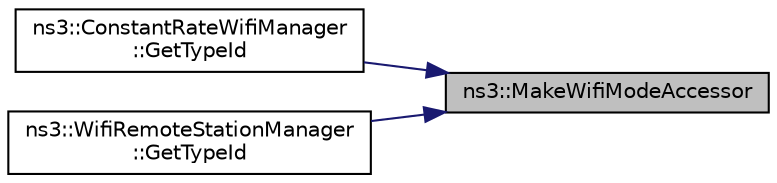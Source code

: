 digraph "ns3::MakeWifiModeAccessor"
{
 // LATEX_PDF_SIZE
  edge [fontname="Helvetica",fontsize="10",labelfontname="Helvetica",labelfontsize="10"];
  node [fontname="Helvetica",fontsize="10",shape=record];
  rankdir="RL";
  Node1 [label="ns3::MakeWifiModeAccessor",height=0.2,width=0.4,color="black", fillcolor="grey75", style="filled", fontcolor="black",tooltip="Create an AttributeAccessor for a class data member, or a lone class get functor or set method."];
  Node1 -> Node2 [dir="back",color="midnightblue",fontsize="10",style="solid",fontname="Helvetica"];
  Node2 [label="ns3::ConstantRateWifiManager\l::GetTypeId",height=0.2,width=0.4,color="black", fillcolor="white", style="filled",URL="$classns3_1_1_constant_rate_wifi_manager.html#a8211a39fd45891a5ca0cc3ae9c2aadac",tooltip="Get the type ID."];
  Node1 -> Node3 [dir="back",color="midnightblue",fontsize="10",style="solid",fontname="Helvetica"];
  Node3 [label="ns3::WifiRemoteStationManager\l::GetTypeId",height=0.2,width=0.4,color="black", fillcolor="white", style="filled",URL="$classns3_1_1_wifi_remote_station_manager.html#aa7dd9f0e5a1f929b1e330df7a25b7794",tooltip="Get the type ID."];
}
